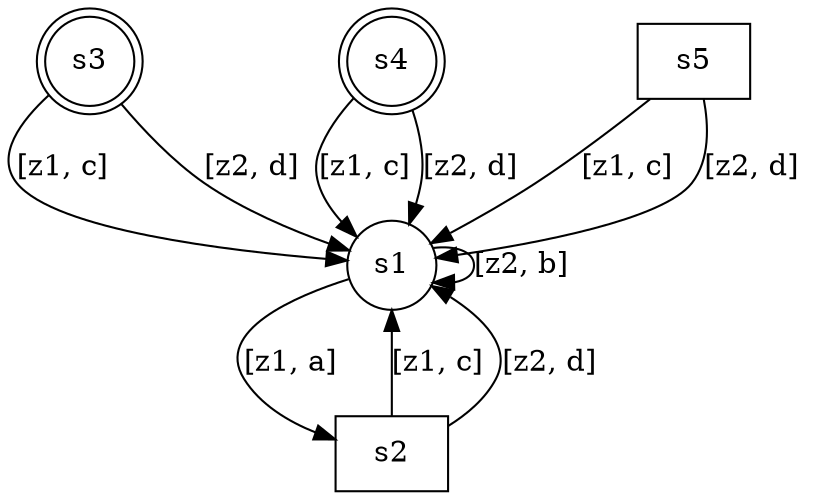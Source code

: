 digraph G{
0 [shape="circle"label="s1"];
1 [shape="box"label="s2"];
2 [shape="doublecircle"label="s3"];
3 [shape="doublecircle"label="s4"];
4 [shape="box"label="s5"];
0->1 [label="[z1, a] "];
0->0 [label="[z2, b] "];
1->0 [label="[z1, c] "];
1->0 [label="[z2, d] "];
2->0 [label="[z1, c] "];
2->0 [label="[z2, d] "];
3->0 [label="[z1, c] "];
3->0 [label="[z2, d] "];
4->0 [label="[z1, c] "];
4->0 [label="[z2, d] "];
}
